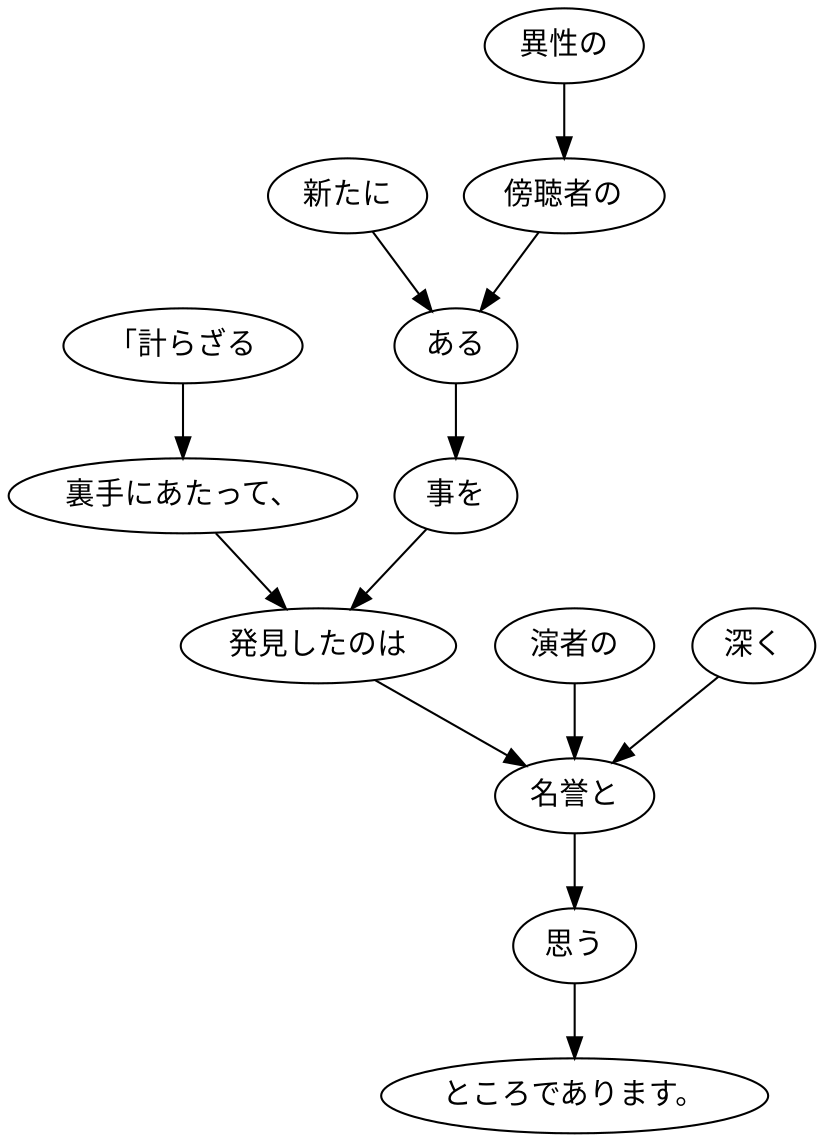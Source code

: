 digraph graph2006 {
	node0 [label="「計らざる"];
	node1 [label="裏手にあたって、"];
	node2 [label="新たに"];
	node3 [label="異性の"];
	node4 [label="傍聴者の"];
	node5 [label="ある"];
	node6 [label="事を"];
	node7 [label="発見したのは"];
	node8 [label="演者の"];
	node9 [label="深く"];
	node10 [label="名誉と"];
	node11 [label="思う"];
	node12 [label="ところであります。"];
	node0 -> node1;
	node1 -> node7;
	node2 -> node5;
	node3 -> node4;
	node4 -> node5;
	node5 -> node6;
	node6 -> node7;
	node7 -> node10;
	node8 -> node10;
	node9 -> node10;
	node10 -> node11;
	node11 -> node12;
}
